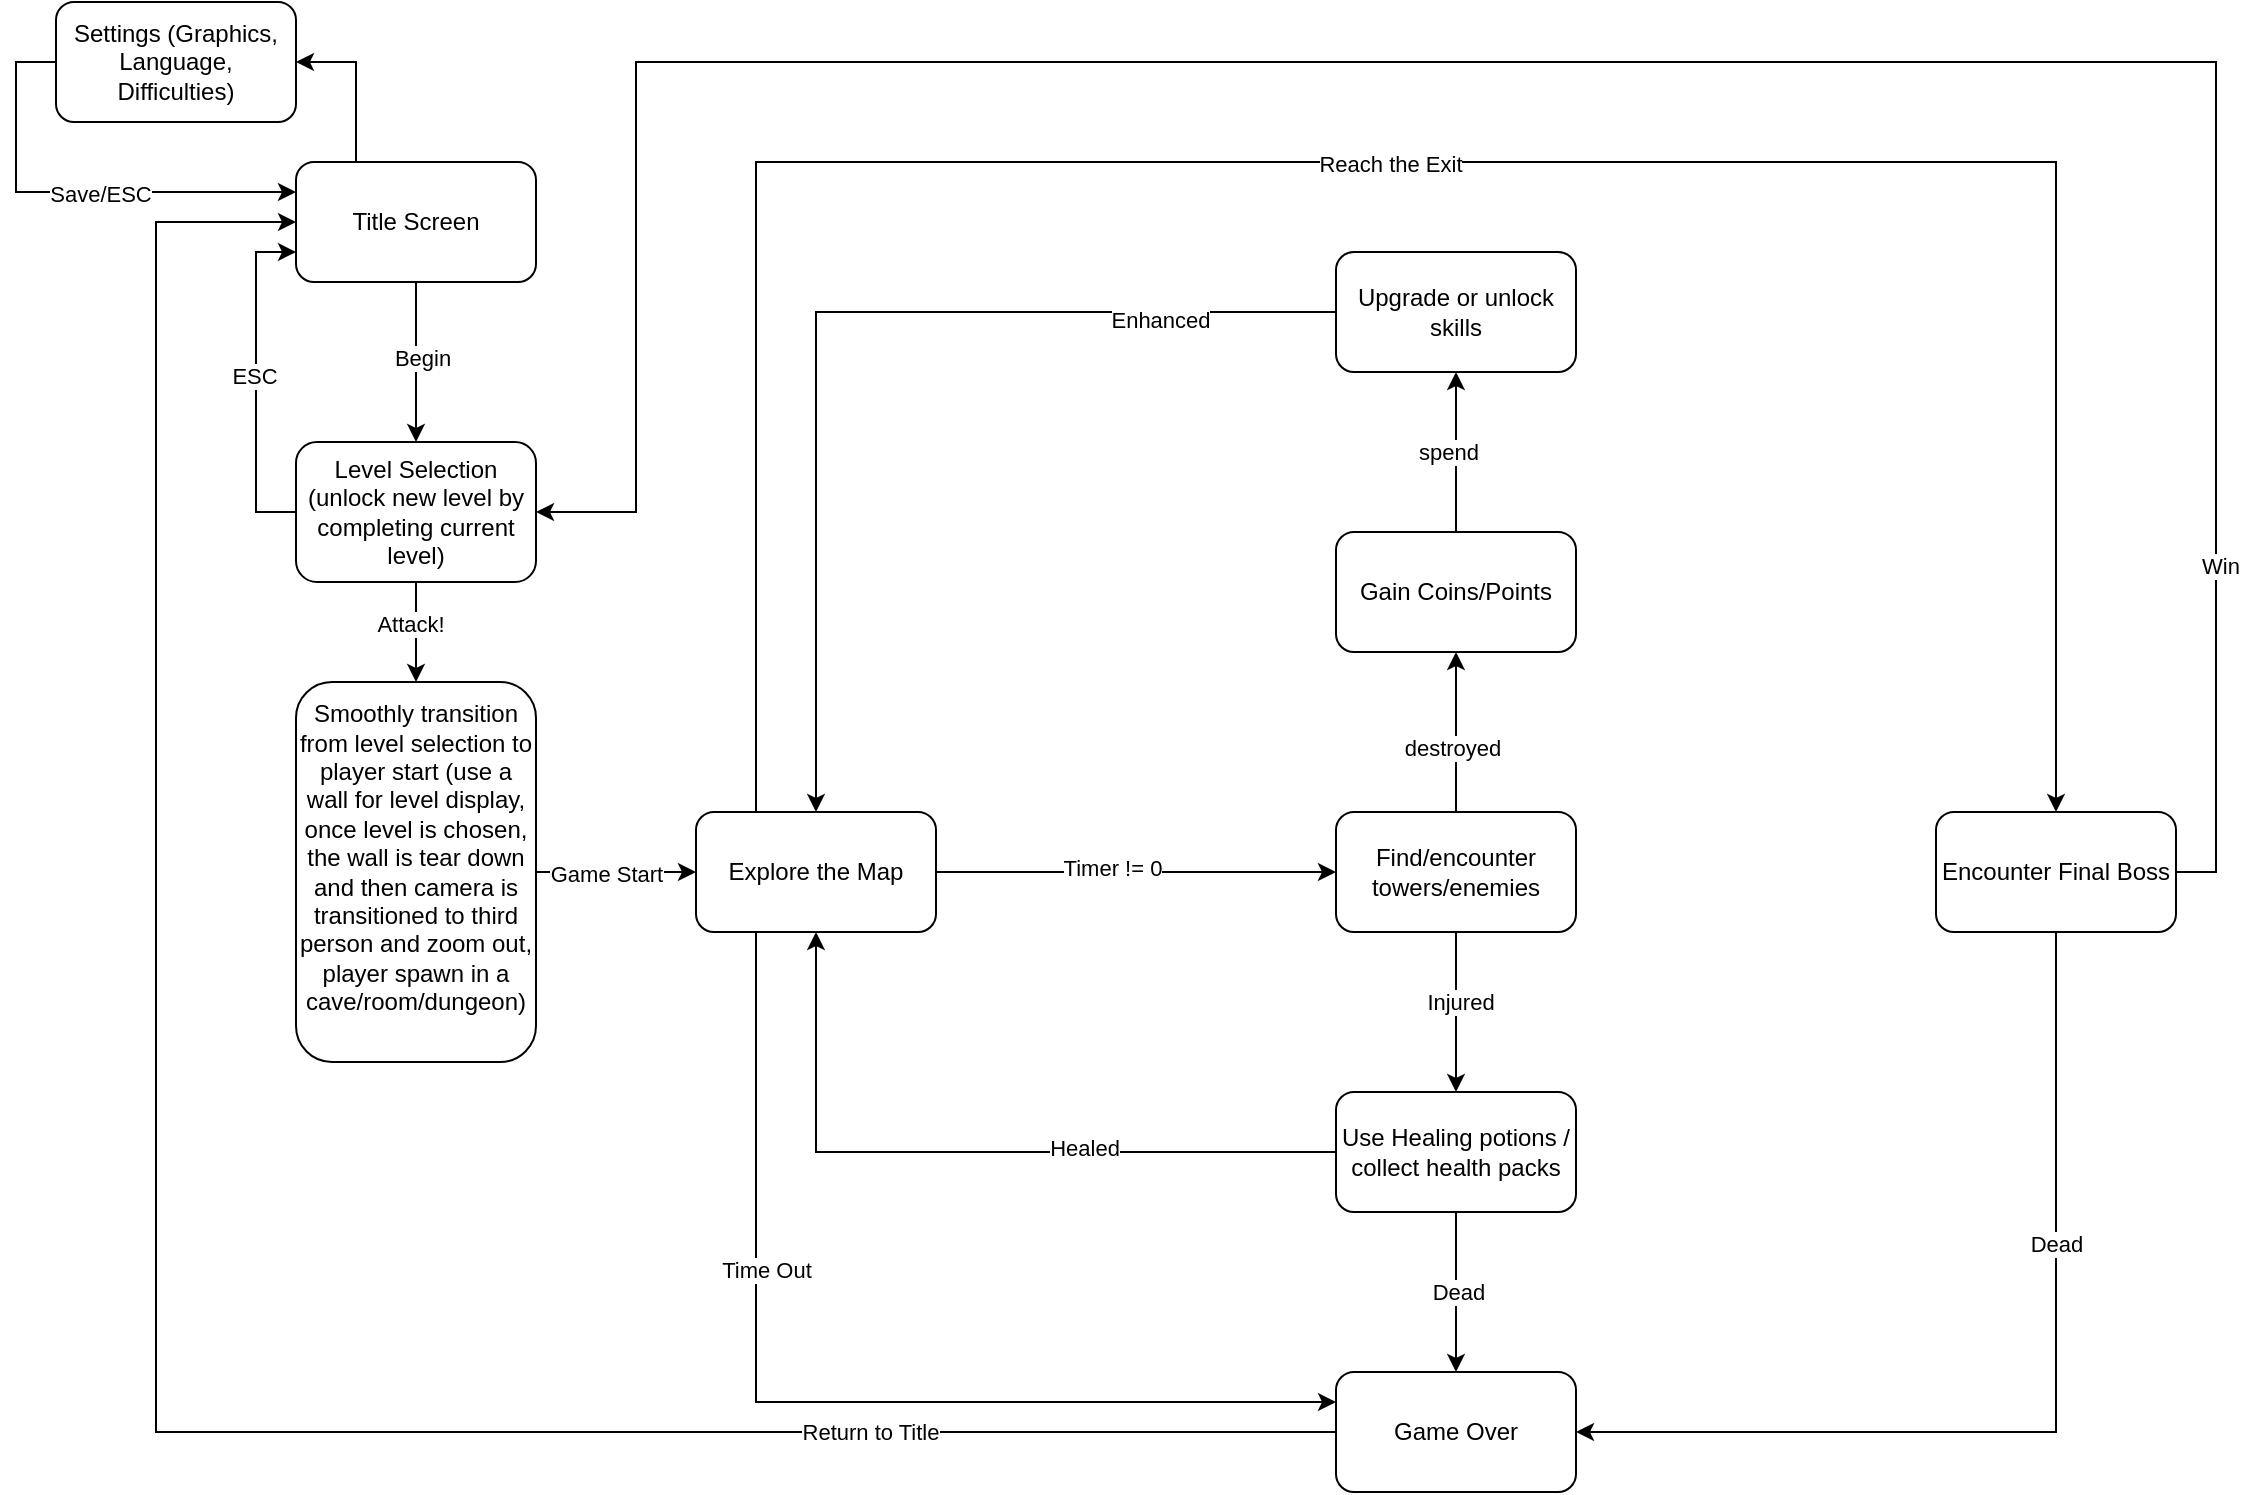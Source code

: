 <mxfile version="24.7.16">
  <diagram name="Page-1" id="rYuYCStadhXCLP9SaO74">
    <mxGraphModel dx="1431" dy="1910" grid="1" gridSize="10" guides="1" tooltips="1" connect="1" arrows="1" fold="1" page="1" pageScale="1" pageWidth="850" pageHeight="1100" math="0" shadow="0">
      <root>
        <mxCell id="0" />
        <mxCell id="1" parent="0" />
        <mxCell id="DvbZTr1sbasB1ZSRingH-4" value="" style="edgeStyle=orthogonalEdgeStyle;rounded=0;orthogonalLoop=1;jettySize=auto;html=1;entryX=1;entryY=0.5;entryDx=0;entryDy=0;exitX=0.25;exitY=0;exitDx=0;exitDy=0;" parent="1" source="DvbZTr1sbasB1ZSRingH-1" target="DvbZTr1sbasB1ZSRingH-3" edge="1">
          <mxGeometry relative="1" as="geometry" />
        </mxCell>
        <mxCell id="DvbZTr1sbasB1ZSRingH-7" value="" style="edgeStyle=orthogonalEdgeStyle;rounded=0;orthogonalLoop=1;jettySize=auto;html=1;" parent="1" source="DvbZTr1sbasB1ZSRingH-1" target="DvbZTr1sbasB1ZSRingH-6" edge="1">
          <mxGeometry relative="1" as="geometry" />
        </mxCell>
        <mxCell id="A-0uA8nPq4QZAQ91zx8X-1" value="Begin" style="edgeLabel;html=1;align=center;verticalAlign=middle;resizable=0;points=[];" vertex="1" connectable="0" parent="DvbZTr1sbasB1ZSRingH-7">
          <mxGeometry x="-0.055" y="3" relative="1" as="geometry">
            <mxPoint as="offset" />
          </mxGeometry>
        </mxCell>
        <mxCell id="DvbZTr1sbasB1ZSRingH-1" value="Title Screen" style="rounded=1;whiteSpace=wrap;html=1;" parent="1" vertex="1">
          <mxGeometry x="150" y="-20" width="120" height="60" as="geometry" />
        </mxCell>
        <mxCell id="DvbZTr1sbasB1ZSRingH-5" style="edgeStyle=orthogonalEdgeStyle;rounded=0;orthogonalLoop=1;jettySize=auto;html=1;exitX=0;exitY=0.5;exitDx=0;exitDy=0;entryX=0;entryY=0.25;entryDx=0;entryDy=0;" parent="1" source="DvbZTr1sbasB1ZSRingH-3" target="DvbZTr1sbasB1ZSRingH-1" edge="1">
          <mxGeometry relative="1" as="geometry" />
        </mxCell>
        <mxCell id="DvbZTr1sbasB1ZSRingH-10" value="Save/ESC" style="edgeLabel;html=1;align=center;verticalAlign=middle;resizable=0;points=[];" parent="DvbZTr1sbasB1ZSRingH-5" vertex="1" connectable="0">
          <mxGeometry x="0.127" y="-1" relative="1" as="geometry">
            <mxPoint as="offset" />
          </mxGeometry>
        </mxCell>
        <mxCell id="DvbZTr1sbasB1ZSRingH-3" value="Settings (Graphics, Language, Difficulties)" style="rounded=1;whiteSpace=wrap;html=1;" parent="1" vertex="1">
          <mxGeometry x="30" y="-100" width="120" height="60" as="geometry" />
        </mxCell>
        <mxCell id="sWjKvFemMA6WNyiepZkH-3" style="edgeStyle=orthogonalEdgeStyle;rounded=0;orthogonalLoop=1;jettySize=auto;html=1;exitX=0.5;exitY=1;exitDx=0;exitDy=0;" parent="1" source="DvbZTr1sbasB1ZSRingH-6" target="sWjKvFemMA6WNyiepZkH-1" edge="1">
          <mxGeometry relative="1" as="geometry" />
        </mxCell>
        <mxCell id="A-0uA8nPq4QZAQ91zx8X-3" value="Attack!" style="edgeLabel;html=1;align=center;verticalAlign=middle;resizable=0;points=[];" vertex="1" connectable="0" parent="sWjKvFemMA6WNyiepZkH-3">
          <mxGeometry x="-0.168" y="-3" relative="1" as="geometry">
            <mxPoint as="offset" />
          </mxGeometry>
        </mxCell>
        <mxCell id="A-0uA8nPq4QZAQ91zx8X-22" style="edgeStyle=orthogonalEdgeStyle;rounded=0;orthogonalLoop=1;jettySize=auto;html=1;entryX=0;entryY=0.75;entryDx=0;entryDy=0;" edge="1" parent="1" source="DvbZTr1sbasB1ZSRingH-6" target="DvbZTr1sbasB1ZSRingH-1">
          <mxGeometry relative="1" as="geometry">
            <Array as="points">
              <mxPoint x="130" y="155" />
              <mxPoint x="130" y="25" />
            </Array>
          </mxGeometry>
        </mxCell>
        <mxCell id="A-0uA8nPq4QZAQ91zx8X-23" value="ESC" style="edgeLabel;html=1;align=center;verticalAlign=middle;resizable=0;points=[];" vertex="1" connectable="0" parent="A-0uA8nPq4QZAQ91zx8X-22">
          <mxGeometry x="0.043" y="1" relative="1" as="geometry">
            <mxPoint as="offset" />
          </mxGeometry>
        </mxCell>
        <mxCell id="DvbZTr1sbasB1ZSRingH-6" value="Level Selection&lt;br&gt;(unlock new level by completing current level)" style="rounded=1;whiteSpace=wrap;html=1;" parent="1" vertex="1">
          <mxGeometry x="150" y="120" width="120" height="70" as="geometry" />
        </mxCell>
        <mxCell id="A-0uA8nPq4QZAQ91zx8X-6" value="" style="edgeStyle=orthogonalEdgeStyle;rounded=0;orthogonalLoop=1;jettySize=auto;html=1;" edge="1" parent="1" source="sWjKvFemMA6WNyiepZkH-1" target="A-0uA8nPq4QZAQ91zx8X-5">
          <mxGeometry relative="1" as="geometry" />
        </mxCell>
        <mxCell id="A-0uA8nPq4QZAQ91zx8X-45" value="Game Start" style="edgeLabel;html=1;align=center;verticalAlign=middle;resizable=0;points=[];" vertex="1" connectable="0" parent="A-0uA8nPq4QZAQ91zx8X-6">
          <mxGeometry x="-0.142" y="-1" relative="1" as="geometry">
            <mxPoint as="offset" />
          </mxGeometry>
        </mxCell>
        <mxCell id="sWjKvFemMA6WNyiepZkH-1" value="Smoothly transition from level selection to player start (use a wall for level display, once level is chosen, the wall is tear down and then camera is transitioned to third person and zoom out, player spawn in a cave/room/dungeon)&lt;div&gt;&lt;br&gt;&lt;/div&gt;" style="whiteSpace=wrap;html=1;rounded=1;" parent="1" vertex="1">
          <mxGeometry x="150" y="240" width="120" height="190" as="geometry" />
        </mxCell>
        <mxCell id="A-0uA8nPq4QZAQ91zx8X-8" value="" style="edgeStyle=orthogonalEdgeStyle;rounded=0;orthogonalLoop=1;jettySize=auto;html=1;" edge="1" parent="1" source="A-0uA8nPq4QZAQ91zx8X-5" target="A-0uA8nPq4QZAQ91zx8X-7">
          <mxGeometry relative="1" as="geometry" />
        </mxCell>
        <mxCell id="A-0uA8nPq4QZAQ91zx8X-35" value="Timer != 0" style="edgeLabel;html=1;align=center;verticalAlign=middle;resizable=0;points=[];" vertex="1" connectable="0" parent="A-0uA8nPq4QZAQ91zx8X-8">
          <mxGeometry x="-0.124" y="2" relative="1" as="geometry">
            <mxPoint as="offset" />
          </mxGeometry>
        </mxCell>
        <mxCell id="A-0uA8nPq4QZAQ91zx8X-36" style="edgeStyle=orthogonalEdgeStyle;rounded=0;orthogonalLoop=1;jettySize=auto;html=1;exitX=0.25;exitY=1;exitDx=0;exitDy=0;entryX=0;entryY=0.25;entryDx=0;entryDy=0;" edge="1" parent="1" source="A-0uA8nPq4QZAQ91zx8X-5" target="A-0uA8nPq4QZAQ91zx8X-19">
          <mxGeometry relative="1" as="geometry" />
        </mxCell>
        <mxCell id="A-0uA8nPq4QZAQ91zx8X-37" value="Time Out" style="edgeLabel;html=1;align=center;verticalAlign=middle;resizable=0;points=[];" vertex="1" connectable="0" parent="A-0uA8nPq4QZAQ91zx8X-36">
          <mxGeometry x="-0.359" y="5" relative="1" as="geometry">
            <mxPoint as="offset" />
          </mxGeometry>
        </mxCell>
        <mxCell id="A-0uA8nPq4QZAQ91zx8X-41" style="edgeStyle=orthogonalEdgeStyle;rounded=0;orthogonalLoop=1;jettySize=auto;html=1;exitX=0.25;exitY=0;exitDx=0;exitDy=0;entryX=0.5;entryY=0;entryDx=0;entryDy=0;" edge="1" parent="1" source="A-0uA8nPq4QZAQ91zx8X-5" target="A-0uA8nPq4QZAQ91zx8X-40">
          <mxGeometry relative="1" as="geometry">
            <Array as="points">
              <mxPoint x="380" y="-20" />
              <mxPoint x="1030" y="-20" />
            </Array>
          </mxGeometry>
        </mxCell>
        <mxCell id="A-0uA8nPq4QZAQ91zx8X-42" value="Reach the Exit" style="edgeLabel;html=1;align=center;verticalAlign=middle;resizable=0;points=[];" vertex="1" connectable="0" parent="A-0uA8nPq4QZAQ91zx8X-41">
          <mxGeometry x="-0.015" y="-1" relative="1" as="geometry">
            <mxPoint x="1" as="offset" />
          </mxGeometry>
        </mxCell>
        <mxCell id="A-0uA8nPq4QZAQ91zx8X-5" value="Explore the Map" style="whiteSpace=wrap;html=1;rounded=1;" vertex="1" parent="1">
          <mxGeometry x="350" y="305" width="120" height="60" as="geometry" />
        </mxCell>
        <mxCell id="A-0uA8nPq4QZAQ91zx8X-10" value="" style="edgeStyle=orthogonalEdgeStyle;rounded=0;orthogonalLoop=1;jettySize=auto;html=1;" edge="1" parent="1" source="A-0uA8nPq4QZAQ91zx8X-7" target="A-0uA8nPq4QZAQ91zx8X-9">
          <mxGeometry relative="1" as="geometry" />
        </mxCell>
        <mxCell id="A-0uA8nPq4QZAQ91zx8X-11" value="destroyed" style="edgeLabel;html=1;align=center;verticalAlign=middle;resizable=0;points=[];" vertex="1" connectable="0" parent="A-0uA8nPq4QZAQ91zx8X-10">
          <mxGeometry x="-0.205" y="2" relative="1" as="geometry">
            <mxPoint as="offset" />
          </mxGeometry>
        </mxCell>
        <mxCell id="A-0uA8nPq4QZAQ91zx8X-17" value="" style="edgeStyle=orthogonalEdgeStyle;rounded=0;orthogonalLoop=1;jettySize=auto;html=1;" edge="1" parent="1" source="A-0uA8nPq4QZAQ91zx8X-7" target="A-0uA8nPq4QZAQ91zx8X-16">
          <mxGeometry relative="1" as="geometry" />
        </mxCell>
        <mxCell id="A-0uA8nPq4QZAQ91zx8X-18" value="Injured" style="edgeLabel;html=1;align=center;verticalAlign=middle;resizable=0;points=[];" vertex="1" connectable="0" parent="A-0uA8nPq4QZAQ91zx8X-17">
          <mxGeometry x="-0.125" y="2" relative="1" as="geometry">
            <mxPoint as="offset" />
          </mxGeometry>
        </mxCell>
        <mxCell id="A-0uA8nPq4QZAQ91zx8X-7" value="Find/encounter towers/enemies" style="whiteSpace=wrap;html=1;rounded=1;" vertex="1" parent="1">
          <mxGeometry x="670" y="305" width="120" height="60" as="geometry" />
        </mxCell>
        <mxCell id="A-0uA8nPq4QZAQ91zx8X-14" value="" style="edgeStyle=orthogonalEdgeStyle;rounded=0;orthogonalLoop=1;jettySize=auto;html=1;" edge="1" parent="1" source="A-0uA8nPq4QZAQ91zx8X-9" target="A-0uA8nPq4QZAQ91zx8X-13">
          <mxGeometry relative="1" as="geometry" />
        </mxCell>
        <mxCell id="A-0uA8nPq4QZAQ91zx8X-15" value="spend" style="edgeLabel;html=1;align=center;verticalAlign=middle;resizable=0;points=[];" vertex="1" connectable="0" parent="A-0uA8nPq4QZAQ91zx8X-14">
          <mxGeometry x="-0.005" y="4" relative="1" as="geometry">
            <mxPoint as="offset" />
          </mxGeometry>
        </mxCell>
        <mxCell id="A-0uA8nPq4QZAQ91zx8X-9" value="Gain Coins/Points" style="whiteSpace=wrap;html=1;rounded=1;" vertex="1" parent="1">
          <mxGeometry x="670" y="165" width="120" height="60" as="geometry" />
        </mxCell>
        <mxCell id="A-0uA8nPq4QZAQ91zx8X-31" style="edgeStyle=orthogonalEdgeStyle;rounded=0;orthogonalLoop=1;jettySize=auto;html=1;entryX=0.5;entryY=0;entryDx=0;entryDy=0;" edge="1" parent="1" source="A-0uA8nPq4QZAQ91zx8X-13" target="A-0uA8nPq4QZAQ91zx8X-5">
          <mxGeometry relative="1" as="geometry" />
        </mxCell>
        <mxCell id="A-0uA8nPq4QZAQ91zx8X-33" value="Enhanced" style="edgeLabel;html=1;align=center;verticalAlign=middle;resizable=0;points=[];" vertex="1" connectable="0" parent="A-0uA8nPq4QZAQ91zx8X-31">
          <mxGeometry x="-0.652" y="4" relative="1" as="geometry">
            <mxPoint as="offset" />
          </mxGeometry>
        </mxCell>
        <mxCell id="A-0uA8nPq4QZAQ91zx8X-13" value="Upgrade or unlock skills" style="whiteSpace=wrap;html=1;rounded=1;" vertex="1" parent="1">
          <mxGeometry x="670" y="25" width="120" height="60" as="geometry" />
        </mxCell>
        <mxCell id="A-0uA8nPq4QZAQ91zx8X-20" value="" style="edgeStyle=orthogonalEdgeStyle;rounded=0;orthogonalLoop=1;jettySize=auto;html=1;" edge="1" parent="1" source="A-0uA8nPq4QZAQ91zx8X-16" target="A-0uA8nPq4QZAQ91zx8X-19">
          <mxGeometry relative="1" as="geometry" />
        </mxCell>
        <mxCell id="A-0uA8nPq4QZAQ91zx8X-21" value="Dead" style="edgeLabel;html=1;align=center;verticalAlign=middle;resizable=0;points=[];" vertex="1" connectable="0" parent="A-0uA8nPq4QZAQ91zx8X-20">
          <mxGeometry x="0.005" y="1" relative="1" as="geometry">
            <mxPoint as="offset" />
          </mxGeometry>
        </mxCell>
        <mxCell id="A-0uA8nPq4QZAQ91zx8X-30" value="" style="edgeStyle=orthogonalEdgeStyle;rounded=0;orthogonalLoop=1;jettySize=auto;html=1;entryX=0.5;entryY=1;entryDx=0;entryDy=0;" edge="1" parent="1" source="A-0uA8nPq4QZAQ91zx8X-16" target="A-0uA8nPq4QZAQ91zx8X-5">
          <mxGeometry relative="1" as="geometry" />
        </mxCell>
        <mxCell id="A-0uA8nPq4QZAQ91zx8X-32" value="Healed" style="edgeLabel;html=1;align=center;verticalAlign=middle;resizable=0;points=[];" vertex="1" connectable="0" parent="A-0uA8nPq4QZAQ91zx8X-30">
          <mxGeometry x="-0.319" y="-2" relative="1" as="geometry">
            <mxPoint as="offset" />
          </mxGeometry>
        </mxCell>
        <mxCell id="A-0uA8nPq4QZAQ91zx8X-16" value="Use Healing potions / collect health packs" style="whiteSpace=wrap;html=1;rounded=1;" vertex="1" parent="1">
          <mxGeometry x="670" y="445" width="120" height="60" as="geometry" />
        </mxCell>
        <mxCell id="A-0uA8nPq4QZAQ91zx8X-24" style="edgeStyle=orthogonalEdgeStyle;rounded=0;orthogonalLoop=1;jettySize=auto;html=1;entryX=0;entryY=0.5;entryDx=0;entryDy=0;" edge="1" parent="1" source="A-0uA8nPq4QZAQ91zx8X-19" target="DvbZTr1sbasB1ZSRingH-1">
          <mxGeometry relative="1" as="geometry">
            <Array as="points">
              <mxPoint x="80" y="615" />
              <mxPoint x="80" y="10" />
            </Array>
          </mxGeometry>
        </mxCell>
        <mxCell id="A-0uA8nPq4QZAQ91zx8X-25" value="Return to Title" style="edgeLabel;html=1;align=center;verticalAlign=middle;resizable=0;points=[];" vertex="1" connectable="0" parent="A-0uA8nPq4QZAQ91zx8X-24">
          <mxGeometry x="-0.631" relative="1" as="geometry">
            <mxPoint as="offset" />
          </mxGeometry>
        </mxCell>
        <mxCell id="A-0uA8nPq4QZAQ91zx8X-19" value="Game Over" style="whiteSpace=wrap;html=1;rounded=1;" vertex="1" parent="1">
          <mxGeometry x="670" y="585" width="120" height="60" as="geometry" />
        </mxCell>
        <mxCell id="A-0uA8nPq4QZAQ91zx8X-43" style="edgeStyle=orthogonalEdgeStyle;rounded=0;orthogonalLoop=1;jettySize=auto;html=1;entryX=1;entryY=0.5;entryDx=0;entryDy=0;" edge="1" parent="1" source="A-0uA8nPq4QZAQ91zx8X-40" target="A-0uA8nPq4QZAQ91zx8X-19">
          <mxGeometry relative="1" as="geometry">
            <mxPoint x="330.0" y="620" as="targetPoint" />
            <Array as="points">
              <mxPoint x="1030" y="615" />
            </Array>
          </mxGeometry>
        </mxCell>
        <mxCell id="A-0uA8nPq4QZAQ91zx8X-46" value="Dead" style="edgeLabel;html=1;align=center;verticalAlign=middle;resizable=0;points=[];" vertex="1" connectable="0" parent="A-0uA8nPq4QZAQ91zx8X-43">
          <mxGeometry x="-0.852" y="-1" relative="1" as="geometry">
            <mxPoint x="1" y="119" as="offset" />
          </mxGeometry>
        </mxCell>
        <mxCell id="A-0uA8nPq4QZAQ91zx8X-47" style="edgeStyle=orthogonalEdgeStyle;rounded=0;orthogonalLoop=1;jettySize=auto;html=1;exitX=1;exitY=0.5;exitDx=0;exitDy=0;entryX=1;entryY=0.5;entryDx=0;entryDy=0;" edge="1" parent="1" source="A-0uA8nPq4QZAQ91zx8X-40" target="DvbZTr1sbasB1ZSRingH-6">
          <mxGeometry relative="1" as="geometry">
            <Array as="points">
              <mxPoint x="1110" y="335" />
              <mxPoint x="1110" y="-70" />
              <mxPoint x="320" y="-70" />
              <mxPoint x="320" y="155" />
            </Array>
          </mxGeometry>
        </mxCell>
        <mxCell id="A-0uA8nPq4QZAQ91zx8X-48" value="Win" style="edgeLabel;html=1;align=center;verticalAlign=middle;resizable=0;points=[];" vertex="1" connectable="0" parent="A-0uA8nPq4QZAQ91zx8X-47">
          <mxGeometry x="-0.768" y="-2" relative="1" as="geometry">
            <mxPoint as="offset" />
          </mxGeometry>
        </mxCell>
        <mxCell id="A-0uA8nPq4QZAQ91zx8X-40" value="Encounter Final Boss" style="whiteSpace=wrap;html=1;rounded=1;" vertex="1" parent="1">
          <mxGeometry x="970" y="305" width="120" height="60" as="geometry" />
        </mxCell>
      </root>
    </mxGraphModel>
  </diagram>
</mxfile>
